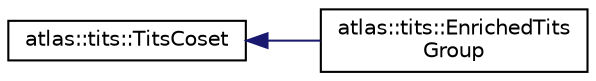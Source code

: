 digraph "Graphical Class Hierarchy"
{
  edge [fontname="Helvetica",fontsize="10",labelfontname="Helvetica",labelfontsize="10"];
  node [fontname="Helvetica",fontsize="10",shape=record];
  rankdir="LR";
  Node1 [label="atlas::tits::TitsCoset",height=0.2,width=0.4,color="black", fillcolor="white", style="filled",URL="$classatlas_1_1tits_1_1TitsCoset.html"];
  Node1 -> Node2 [dir="back",color="midnightblue",fontsize="10",style="solid",fontname="Helvetica"];
  Node2 [label="atlas::tits::EnrichedTits\lGroup",height=0.2,width=0.4,color="black", fillcolor="white", style="filled",URL="$classatlas_1_1tits_1_1EnrichedTitsGroup.html"];
}
